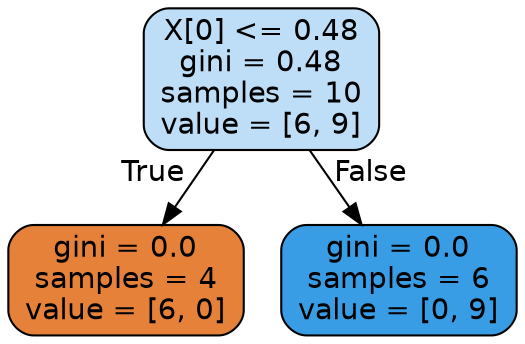 digraph Tree {
node [shape=box, style="filled, rounded", color="black", fontname="helvetica"] ;
edge [fontname="helvetica"] ;
0 [label="X[0] <= 0.48\ngini = 0.48\nsamples = 10\nvalue = [6, 9]", fillcolor="#bddef6"] ;
1 [label="gini = 0.0\nsamples = 4\nvalue = [6, 0]", fillcolor="#e58139"] ;
0 -> 1 [labeldistance=2.5, labelangle=45, headlabel="True"] ;
2 [label="gini = 0.0\nsamples = 6\nvalue = [0, 9]", fillcolor="#399de5"] ;
0 -> 2 [labeldistance=2.5, labelangle=-45, headlabel="False"] ;
}
